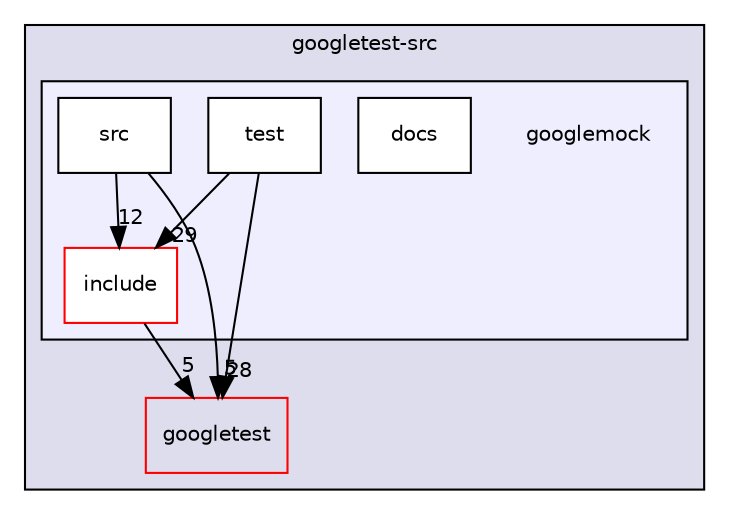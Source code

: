 digraph "build/_deps/googletest-src/googlemock" {
  bgcolor=transparent;
  compound=true
  node [ fontsize="10", fontname="Helvetica"];
  edge [ labelfontsize="10", labelfontname="Helvetica"];
  subgraph clusterdir_b8d6b26144d6312ab7a4ea26f9e69ccf {
    graph [ bgcolor="#ddddee", pencolor="black", label="googletest-src" fontname="Helvetica", fontsize="10", URL="dir_b8d6b26144d6312ab7a4ea26f9e69ccf.html"]
  dir_001a0f336d1d0a6c17b1be78e41a6b36 [shape=box label="googletest" color="red" URL="dir_001a0f336d1d0a6c17b1be78e41a6b36.html"];
  subgraph clusterdir_c5f655d618205cb28123d4e6a51ea001 {
    graph [ bgcolor="#eeeeff", pencolor="black", label="" URL="dir_c5f655d618205cb28123d4e6a51ea001.html"];
    dir_c5f655d618205cb28123d4e6a51ea001 [shape=plaintext label="googlemock"];
  dir_e8a37d4378b60a5652b35a722ac61283 [shape=box label="docs" fillcolor="white" style="filled" URL="dir_e8a37d4378b60a5652b35a722ac61283.html"];
  dir_deb2d1c1f5c54b35245335ac08173a14 [shape=box label="include" fillcolor="white" style="filled" color="red" URL="dir_deb2d1c1f5c54b35245335ac08173a14.html"];
  dir_53c473b8e0609a1ef5367b99a55ea6e1 [shape=box label="src" fillcolor="white" style="filled" URL="dir_53c473b8e0609a1ef5367b99a55ea6e1.html"];
  dir_107e441a85fe388ad19bf29a1d959b4b [shape=box label="test" fillcolor="white" style="filled" URL="dir_107e441a85fe388ad19bf29a1d959b4b.html"];
  }
  }
  dir_53c473b8e0609a1ef5367b99a55ea6e1->dir_001a0f336d1d0a6c17b1be78e41a6b36 [headlabel="5", labeldistance=1.5 headhref="dir_000019_000013.html"];
  dir_53c473b8e0609a1ef5367b99a55ea6e1->dir_deb2d1c1f5c54b35245335ac08173a14 [headlabel="12", labeldistance=1.5 headhref="dir_000019_000009.html"];
  dir_107e441a85fe388ad19bf29a1d959b4b->dir_001a0f336d1d0a6c17b1be78e41a6b36 [headlabel="28", labeldistance=1.5 headhref="dir_000020_000013.html"];
  dir_107e441a85fe388ad19bf29a1d959b4b->dir_deb2d1c1f5c54b35245335ac08173a14 [headlabel="29", labeldistance=1.5 headhref="dir_000020_000009.html"];
  dir_deb2d1c1f5c54b35245335ac08173a14->dir_001a0f336d1d0a6c17b1be78e41a6b36 [headlabel="5", labeldistance=1.5 headhref="dir_000009_000013.html"];
}
